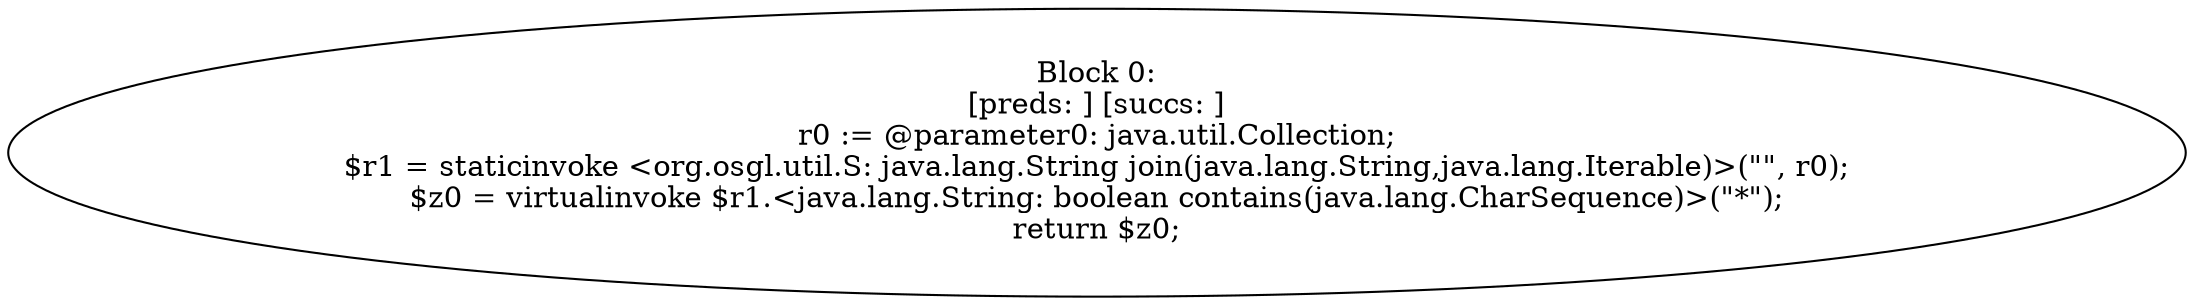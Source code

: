 digraph "unitGraph" {
    "Block 0:
[preds: ] [succs: ]
r0 := @parameter0: java.util.Collection;
$r1 = staticinvoke <org.osgl.util.S: java.lang.String join(java.lang.String,java.lang.Iterable)>(\"\", r0);
$z0 = virtualinvoke $r1.<java.lang.String: boolean contains(java.lang.CharSequence)>(\"*\");
return $z0;
"
}
